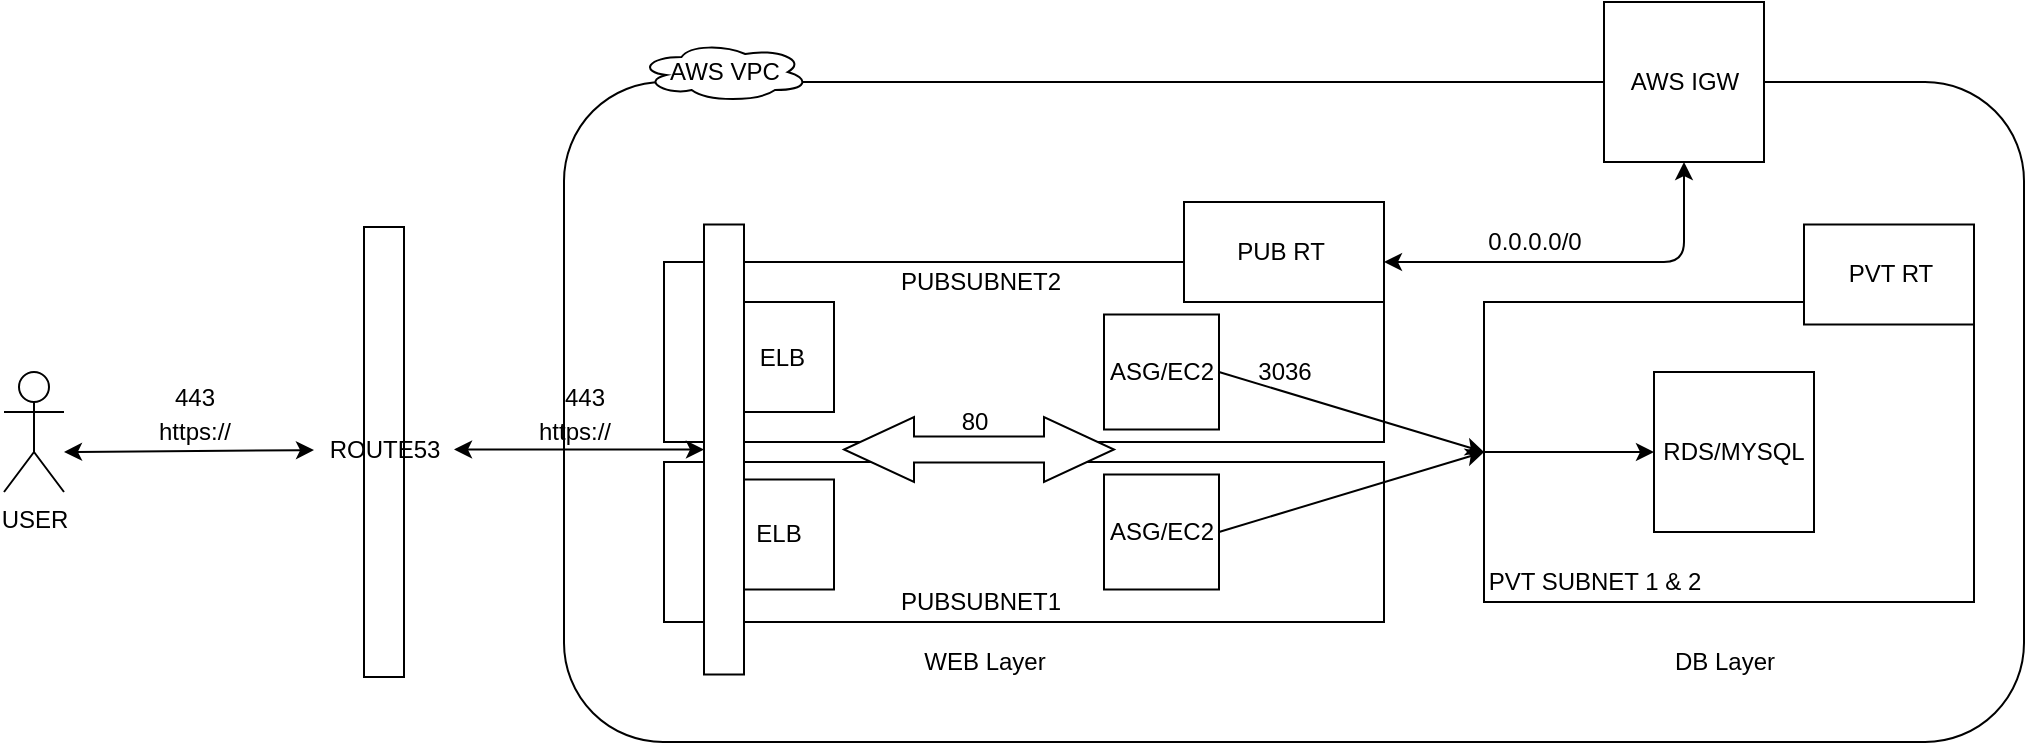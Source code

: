 <mxfile version="14.1.1" type="device"><diagram id="2w19meAMDUdG3-ihQfB7" name="Page-1"><mxGraphModel dx="1718" dy="1550" grid="1" gridSize="10" guides="1" tooltips="1" connect="1" arrows="1" fold="1" page="1" pageScale="1" pageWidth="850" pageHeight="1100" math="0" shadow="0"><root><mxCell id="0"/><mxCell id="1" parent="0"/><mxCell id="At6a7blPO3h23DbZXb06-2" value="" style="rounded=1;whiteSpace=wrap;html=1;" vertex="1" parent="1"><mxGeometry x="-30" y="-400" width="730" height="330" as="geometry"/></mxCell><mxCell id="At6a7blPO3h23DbZXb06-8" value="AWS VPC" style="ellipse;shape=cloud;whiteSpace=wrap;html=1;" vertex="1" parent="1"><mxGeometry x="7.5" y="-420" width="85" height="30" as="geometry"/></mxCell><mxCell id="At6a7blPO3h23DbZXb06-9" value="" style="rounded=0;whiteSpace=wrap;html=1;" vertex="1" parent="1"><mxGeometry x="20" y="-310" width="360" height="90" as="geometry"/></mxCell><mxCell id="At6a7blPO3h23DbZXb06-10" value="" style="rounded=0;whiteSpace=wrap;html=1;" vertex="1" parent="1"><mxGeometry x="20" y="-210" width="360" height="80" as="geometry"/></mxCell><mxCell id="At6a7blPO3h23DbZXb06-11" value="PUBSUBNET1" style="text;html=1;align=center;verticalAlign=middle;resizable=0;points=[];autosize=1;" vertex="1" parent="1"><mxGeometry x="127.5" y="-150" width="100" height="20" as="geometry"/></mxCell><mxCell id="At6a7blPO3h23DbZXb06-12" value="PUBSUBNET2" style="text;html=1;align=center;verticalAlign=middle;resizable=0;points=[];autosize=1;" vertex="1" parent="1"><mxGeometry x="127.5" y="-310" width="100" height="20" as="geometry"/></mxCell><mxCell id="At6a7blPO3h23DbZXb06-13" value="ASG/EC2" style="whiteSpace=wrap;html=1;aspect=fixed;" vertex="1" parent="1"><mxGeometry x="240" y="-283.75" width="57.5" height="57.5" as="geometry"/></mxCell><mxCell id="At6a7blPO3h23DbZXb06-14" value="ASG/EC2" style="whiteSpace=wrap;html=1;aspect=fixed;" vertex="1" parent="1"><mxGeometry x="240" y="-203.75" width="57.5" height="57.5" as="geometry"/></mxCell><mxCell id="At6a7blPO3h23DbZXb06-16" value="" style="rounded=0;whiteSpace=wrap;html=1;" vertex="1" parent="1"><mxGeometry x="430" y="-290" width="245" height="150" as="geometry"/></mxCell><mxCell id="At6a7blPO3h23DbZXb06-17" value="PVT SUBNET 1 &amp;amp; 2" style="text;html=1;align=center;verticalAlign=middle;resizable=0;points=[];autosize=1;" vertex="1" parent="1"><mxGeometry x="425" y="-160" width="120" height="20" as="geometry"/></mxCell><mxCell id="At6a7blPO3h23DbZXb06-18" value="RDS/MYSQL" style="whiteSpace=wrap;html=1;aspect=fixed;" vertex="1" parent="1"><mxGeometry x="515" y="-255" width="80" height="80" as="geometry"/></mxCell><mxCell id="At6a7blPO3h23DbZXb06-22" value="" style="endArrow=classic;html=1;exitX=1;exitY=0.5;exitDx=0;exitDy=0;entryX=0;entryY=0.5;entryDx=0;entryDy=0;" edge="1" parent="1" source="At6a7blPO3h23DbZXb06-14" target="At6a7blPO3h23DbZXb06-16"><mxGeometry width="50" height="50" relative="1" as="geometry"><mxPoint x="400" y="-170" as="sourcePoint"/><mxPoint x="450" y="-220" as="targetPoint"/></mxGeometry></mxCell><mxCell id="At6a7blPO3h23DbZXb06-23" value="" style="endArrow=classic;html=1;exitX=1;exitY=0.5;exitDx=0;exitDy=0;entryX=0;entryY=0.5;entryDx=0;entryDy=0;" edge="1" parent="1" source="At6a7blPO3h23DbZXb06-13" target="At6a7blPO3h23DbZXb06-16"><mxGeometry width="50" height="50" relative="1" as="geometry"><mxPoint x="307.5" y="-165" as="sourcePoint"/><mxPoint x="440" y="-205" as="targetPoint"/></mxGeometry></mxCell><mxCell id="At6a7blPO3h23DbZXb06-24" value="3036" style="text;html=1;align=center;verticalAlign=middle;resizable=0;points=[];autosize=1;" vertex="1" parent="1"><mxGeometry x="310" y="-265" width="40" height="20" as="geometry"/></mxCell><mxCell id="At6a7blPO3h23DbZXb06-27" value="" style="endArrow=classic;html=1;entryX=0;entryY=0.5;entryDx=0;entryDy=0;" edge="1" parent="1" target="At6a7blPO3h23DbZXb06-18"><mxGeometry width="50" height="50" relative="1" as="geometry"><mxPoint x="428" y="-215" as="sourcePoint"/><mxPoint x="450" y="-220" as="targetPoint"/></mxGeometry></mxCell><mxCell id="At6a7blPO3h23DbZXb06-28" value="WEB Layer" style="text;html=1;align=center;verticalAlign=middle;resizable=0;points=[];autosize=1;" vertex="1" parent="1"><mxGeometry x="140" y="-120" width="80" height="20" as="geometry"/></mxCell><mxCell id="At6a7blPO3h23DbZXb06-29" value="DB Layer" style="text;html=1;align=center;verticalAlign=middle;resizable=0;points=[];autosize=1;" vertex="1" parent="1"><mxGeometry x="515" y="-120" width="70" height="20" as="geometry"/></mxCell><mxCell id="At6a7blPO3h23DbZXb06-30" value="USER" style="shape=umlActor;verticalLabelPosition=bottom;verticalAlign=top;html=1;outlineConnect=0;" vertex="1" parent="1"><mxGeometry x="-310" y="-255" width="30" height="60" as="geometry"/></mxCell><mxCell id="At6a7blPO3h23DbZXb06-32" value="" style="rounded=0;whiteSpace=wrap;html=1;" vertex="1" parent="1"><mxGeometry x="-130" y="-327.5" width="20" height="225" as="geometry"/></mxCell><mxCell id="At6a7blPO3h23DbZXb06-34" value="ROUTE53" style="text;html=1;align=center;verticalAlign=middle;resizable=0;points=[];autosize=1;" vertex="1" parent="1"><mxGeometry x="-155" y="-226.25" width="70" height="20" as="geometry"/></mxCell><mxCell id="At6a7blPO3h23DbZXb06-36" value="" style="endArrow=classic;startArrow=classic;html=1;" edge="1" parent="1" target="At6a7blPO3h23DbZXb06-34"><mxGeometry width="50" height="50" relative="1" as="geometry"><mxPoint x="-280" y="-215" as="sourcePoint"/><mxPoint x="-230" y="-260" as="targetPoint"/></mxGeometry></mxCell><mxCell id="At6a7blPO3h23DbZXb06-38" value="&amp;nbsp;ELB&lt;span style=&quot;color: rgba(0 , 0 , 0 , 0) ; font-family: monospace ; font-size: 0px&quot;&gt;%3CmxGraphModel%3E%3Croot%3E%3CmxCell%20id%3D%220%22%2F%3E%3CmxCell%20id%3D%221%22%20parent%3D%220%22%2F%3E%3CmxCell%20id%3D%222%22%20value%3D%223036%22%20style%3D%22text%3Bhtml%3D1%3Balign%3Dcenter%3BverticalAlign%3Dmiddle%3Bresizable%3D0%3Bpoints%3D%5B%5D%3Bautosize%3D1%3B%22%20vertex%3D%221%22%20parent%3D%221%22%3E%3CmxGeometry%20x%3D%22310%22%20y%3D%22-265%22%20width%3D%2240%22%20height%3D%2220%22%20as%3D%22geometry%22%2F%3E%3C%2FmxCell%3E%3C%2Froot%3E%3C%2FmxGraphModel%3E&lt;/span&gt;" style="whiteSpace=wrap;html=1;aspect=fixed;" vertex="1" parent="1"><mxGeometry x="50" y="-290" width="55" height="55" as="geometry"/></mxCell><mxCell id="At6a7blPO3h23DbZXb06-39" value="ELB&lt;span style=&quot;color: rgba(0 , 0 , 0 , 0) ; font-family: monospace ; font-size: 0px&quot;&gt;%3CmxGraphModel%3E%3Croot%3E%3CmxCell%20id%3D%220%22%2F%3E%3CmxCell%20id%3D%221%22%20parent%3D%220%22%2F%3E%3CmxCell%20id%3D%222%22%20value%3D%223036%22%20style%3D%22text%3Bhtml%3D1%3Balign%3Dcenter%3BverticalAlign%3Dmiddle%3Bresizable%3D0%3Bpoints%3D%5B%5D%3Bautosize%3D1%3B%22%20vertex%3D%221%22%20parent%3D%221%22%3E%3CmxGeometry%20x%3D%22310%22%20y%3D%22-265%22%20width%3D%2240%22%20height%3D%2220%22%20as%3D%22geometry%22%2F%3E%3C%2FmxCell%3E%3C%2Froot%3E%3C%2FmxGraphModel%3E&lt;/span&gt;" style="whiteSpace=wrap;html=1;aspect=fixed;" vertex="1" parent="1"><mxGeometry x="50" y="-201.25" width="55" height="55" as="geometry"/></mxCell><mxCell id="At6a7blPO3h23DbZXb06-40" value="" style="rounded=0;whiteSpace=wrap;html=1;" vertex="1" parent="1"><mxGeometry x="40" y="-328.75" width="20" height="225" as="geometry"/></mxCell><mxCell id="At6a7blPO3h23DbZXb06-41" value="" style="endArrow=classic;startArrow=classic;html=1;entryX=0;entryY=0.5;entryDx=0;entryDy=0;" edge="1" parent="1" source="At6a7blPO3h23DbZXb06-34" target="At6a7blPO3h23DbZXb06-40"><mxGeometry width="50" height="50" relative="1" as="geometry"><mxPoint x="80" y="-170" as="sourcePoint"/><mxPoint x="130" y="-220" as="targetPoint"/></mxGeometry></mxCell><mxCell id="At6a7blPO3h23DbZXb06-42" value="https://" style="text;html=1;align=center;verticalAlign=middle;resizable=0;points=[];autosize=1;" vertex="1" parent="1"><mxGeometry x="-240" y="-235" width="50" height="20" as="geometry"/></mxCell><mxCell id="At6a7blPO3h23DbZXb06-43" value="https://" style="text;html=1;align=center;verticalAlign=middle;resizable=0;points=[];autosize=1;" vertex="1" parent="1"><mxGeometry x="-50" y="-235" width="50" height="20" as="geometry"/></mxCell><mxCell id="At6a7blPO3h23DbZXb06-46" value="" style="html=1;shadow=0;dashed=0;align=center;verticalAlign=middle;shape=mxgraph.arrows2.twoWayArrow;dy=0.6;dx=35;" vertex="1" parent="1"><mxGeometry x="110" y="-232.5" width="135" height="32.5" as="geometry"/></mxCell><mxCell id="At6a7blPO3h23DbZXb06-47" value="443" style="text;html=1;align=center;verticalAlign=middle;resizable=0;points=[];autosize=1;" vertex="1" parent="1"><mxGeometry x="-235" y="-252.5" width="40" height="20" as="geometry"/></mxCell><mxCell id="At6a7blPO3h23DbZXb06-48" value="443" style="text;html=1;align=center;verticalAlign=middle;resizable=0;points=[];autosize=1;" vertex="1" parent="1"><mxGeometry x="-40" y="-252.5" width="40" height="20" as="geometry"/></mxCell><mxCell id="At6a7blPO3h23DbZXb06-49" value="80" style="text;html=1;align=center;verticalAlign=middle;resizable=0;points=[];autosize=1;" vertex="1" parent="1"><mxGeometry x="160" y="-240" width="30" height="20" as="geometry"/></mxCell><mxCell id="At6a7blPO3h23DbZXb06-52" value="" style="whiteSpace=wrap;html=1;aspect=fixed;" vertex="1" parent="1"><mxGeometry x="490" y="-440" width="80" height="80" as="geometry"/></mxCell><mxCell id="At6a7blPO3h23DbZXb06-53" value="AWS IGW" style="text;html=1;align=center;verticalAlign=middle;resizable=0;points=[];autosize=1;" vertex="1" parent="1"><mxGeometry x="495" y="-410" width="70" height="20" as="geometry"/></mxCell><mxCell id="At6a7blPO3h23DbZXb06-54" value="" style="rounded=0;whiteSpace=wrap;html=1;" vertex="1" parent="1"><mxGeometry x="280" y="-340" width="100" height="50" as="geometry"/></mxCell><mxCell id="At6a7blPO3h23DbZXb06-55" value="PUB RT" style="text;html=1;align=center;verticalAlign=middle;resizable=0;points=[];autosize=1;" vertex="1" parent="1"><mxGeometry x="297.5" y="-325" width="60" height="20" as="geometry"/></mxCell><mxCell id="At6a7blPO3h23DbZXb06-56" value="" style="endArrow=classic;startArrow=classic;html=1;entryX=0.5;entryY=1;entryDx=0;entryDy=0;" edge="1" parent="1" target="At6a7blPO3h23DbZXb06-52"><mxGeometry width="50" height="50" relative="1" as="geometry"><mxPoint x="380" y="-310" as="sourcePoint"/><mxPoint x="540" y="-310" as="targetPoint"/><Array as="points"><mxPoint x="530" y="-310"/></Array></mxGeometry></mxCell><mxCell id="At6a7blPO3h23DbZXb06-58" value="" style="rounded=0;whiteSpace=wrap;html=1;" vertex="1" parent="1"><mxGeometry x="590" y="-328.75" width="85" height="50" as="geometry"/></mxCell><mxCell id="At6a7blPO3h23DbZXb06-59" value="PVT RT" style="text;html=1;align=center;verticalAlign=middle;resizable=0;points=[];autosize=1;" vertex="1" parent="1"><mxGeometry x="602.5" y="-313.75" width="60" height="20" as="geometry"/></mxCell><mxCell id="At6a7blPO3h23DbZXb06-60" value="0.0.0.0/0" style="text;html=1;align=center;verticalAlign=middle;resizable=0;points=[];autosize=1;" vertex="1" parent="1"><mxGeometry x="425" y="-330" width="60" height="20" as="geometry"/></mxCell></root></mxGraphModel></diagram></mxfile>